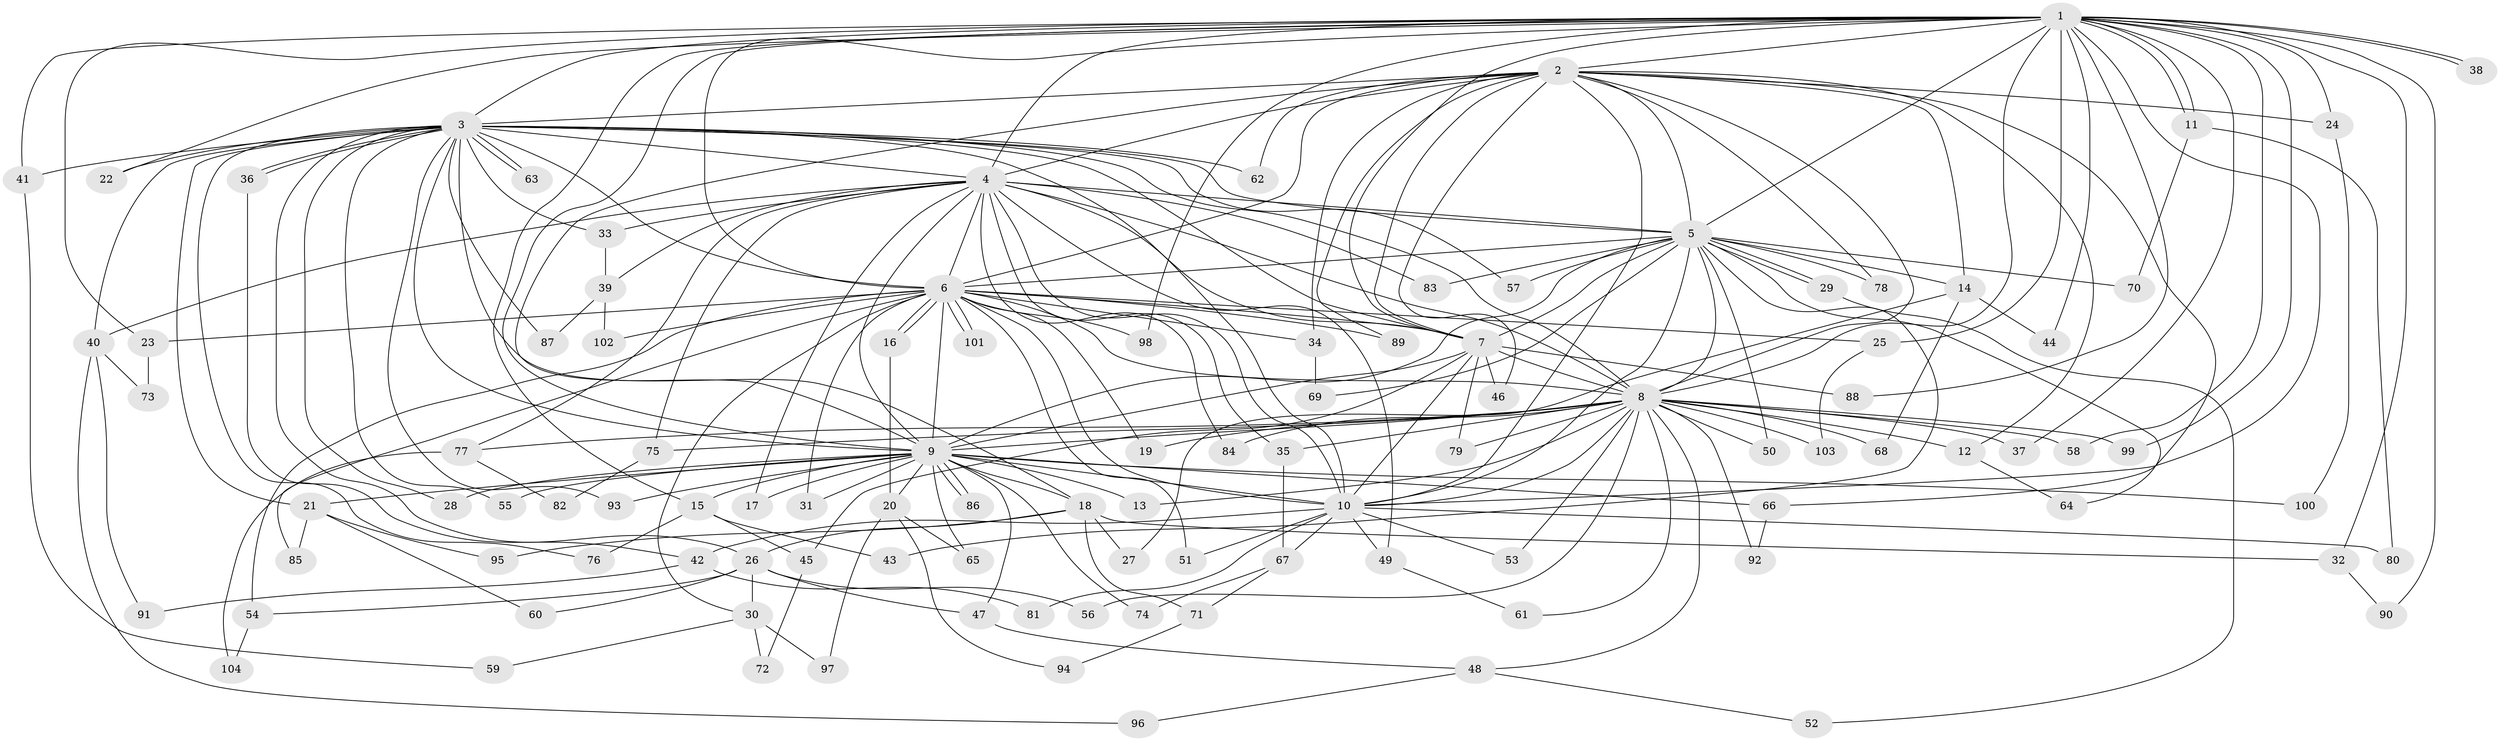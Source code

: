// Generated by graph-tools (version 1.1) at 2025/49/03/09/25 03:49:28]
// undirected, 104 vertices, 233 edges
graph export_dot {
graph [start="1"]
  node [color=gray90,style=filled];
  1;
  2;
  3;
  4;
  5;
  6;
  7;
  8;
  9;
  10;
  11;
  12;
  13;
  14;
  15;
  16;
  17;
  18;
  19;
  20;
  21;
  22;
  23;
  24;
  25;
  26;
  27;
  28;
  29;
  30;
  31;
  32;
  33;
  34;
  35;
  36;
  37;
  38;
  39;
  40;
  41;
  42;
  43;
  44;
  45;
  46;
  47;
  48;
  49;
  50;
  51;
  52;
  53;
  54;
  55;
  56;
  57;
  58;
  59;
  60;
  61;
  62;
  63;
  64;
  65;
  66;
  67;
  68;
  69;
  70;
  71;
  72;
  73;
  74;
  75;
  76;
  77;
  78;
  79;
  80;
  81;
  82;
  83;
  84;
  85;
  86;
  87;
  88;
  89;
  90;
  91;
  92;
  93;
  94;
  95;
  96;
  97;
  98;
  99;
  100;
  101;
  102;
  103;
  104;
  1 -- 2;
  1 -- 3;
  1 -- 4;
  1 -- 5;
  1 -- 6;
  1 -- 7;
  1 -- 8;
  1 -- 9;
  1 -- 10;
  1 -- 11;
  1 -- 11;
  1 -- 15;
  1 -- 22;
  1 -- 23;
  1 -- 24;
  1 -- 25;
  1 -- 32;
  1 -- 37;
  1 -- 38;
  1 -- 38;
  1 -- 41;
  1 -- 44;
  1 -- 58;
  1 -- 88;
  1 -- 90;
  1 -- 98;
  1 -- 99;
  2 -- 3;
  2 -- 4;
  2 -- 5;
  2 -- 6;
  2 -- 7;
  2 -- 8;
  2 -- 9;
  2 -- 10;
  2 -- 12;
  2 -- 14;
  2 -- 24;
  2 -- 34;
  2 -- 46;
  2 -- 62;
  2 -- 66;
  2 -- 78;
  2 -- 89;
  3 -- 4;
  3 -- 5;
  3 -- 6;
  3 -- 7;
  3 -- 8;
  3 -- 9;
  3 -- 10;
  3 -- 18;
  3 -- 21;
  3 -- 22;
  3 -- 26;
  3 -- 28;
  3 -- 33;
  3 -- 36;
  3 -- 36;
  3 -- 40;
  3 -- 41;
  3 -- 55;
  3 -- 57;
  3 -- 62;
  3 -- 63;
  3 -- 63;
  3 -- 76;
  3 -- 87;
  3 -- 93;
  4 -- 5;
  4 -- 6;
  4 -- 7;
  4 -- 8;
  4 -- 9;
  4 -- 10;
  4 -- 17;
  4 -- 33;
  4 -- 35;
  4 -- 39;
  4 -- 40;
  4 -- 49;
  4 -- 75;
  4 -- 77;
  4 -- 83;
  4 -- 84;
  5 -- 6;
  5 -- 7;
  5 -- 8;
  5 -- 9;
  5 -- 10;
  5 -- 14;
  5 -- 29;
  5 -- 29;
  5 -- 43;
  5 -- 50;
  5 -- 57;
  5 -- 64;
  5 -- 69;
  5 -- 70;
  5 -- 78;
  5 -- 83;
  6 -- 7;
  6 -- 8;
  6 -- 9;
  6 -- 10;
  6 -- 16;
  6 -- 16;
  6 -- 19;
  6 -- 23;
  6 -- 25;
  6 -- 30;
  6 -- 31;
  6 -- 34;
  6 -- 51;
  6 -- 54;
  6 -- 85;
  6 -- 89;
  6 -- 98;
  6 -- 101;
  6 -- 101;
  6 -- 102;
  7 -- 8;
  7 -- 9;
  7 -- 10;
  7 -- 45;
  7 -- 46;
  7 -- 79;
  7 -- 88;
  8 -- 9;
  8 -- 10;
  8 -- 12;
  8 -- 13;
  8 -- 19;
  8 -- 35;
  8 -- 37;
  8 -- 48;
  8 -- 50;
  8 -- 53;
  8 -- 56;
  8 -- 58;
  8 -- 61;
  8 -- 68;
  8 -- 75;
  8 -- 77;
  8 -- 79;
  8 -- 84;
  8 -- 92;
  8 -- 99;
  8 -- 103;
  9 -- 10;
  9 -- 13;
  9 -- 15;
  9 -- 17;
  9 -- 18;
  9 -- 20;
  9 -- 21;
  9 -- 28;
  9 -- 31;
  9 -- 47;
  9 -- 55;
  9 -- 65;
  9 -- 66;
  9 -- 74;
  9 -- 86;
  9 -- 86;
  9 -- 93;
  9 -- 100;
  10 -- 42;
  10 -- 49;
  10 -- 51;
  10 -- 53;
  10 -- 67;
  10 -- 80;
  10 -- 81;
  11 -- 70;
  11 -- 80;
  12 -- 64;
  14 -- 27;
  14 -- 44;
  14 -- 68;
  15 -- 43;
  15 -- 45;
  15 -- 76;
  16 -- 20;
  18 -- 26;
  18 -- 27;
  18 -- 32;
  18 -- 71;
  18 -- 95;
  20 -- 65;
  20 -- 94;
  20 -- 97;
  21 -- 60;
  21 -- 85;
  21 -- 95;
  23 -- 73;
  24 -- 100;
  25 -- 103;
  26 -- 30;
  26 -- 47;
  26 -- 54;
  26 -- 56;
  26 -- 60;
  29 -- 52;
  30 -- 59;
  30 -- 72;
  30 -- 97;
  32 -- 90;
  33 -- 39;
  34 -- 69;
  35 -- 67;
  36 -- 42;
  39 -- 87;
  39 -- 102;
  40 -- 73;
  40 -- 91;
  40 -- 96;
  41 -- 59;
  42 -- 81;
  42 -- 91;
  45 -- 72;
  47 -- 48;
  48 -- 52;
  48 -- 96;
  49 -- 61;
  54 -- 104;
  66 -- 92;
  67 -- 71;
  67 -- 74;
  71 -- 94;
  75 -- 82;
  77 -- 82;
  77 -- 104;
}
